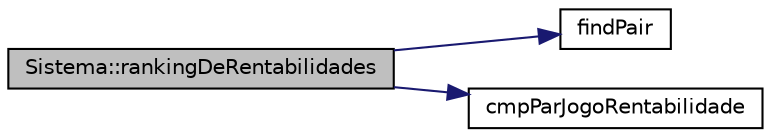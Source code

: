digraph "Sistema::rankingDeRentabilidades"
{
  edge [fontname="Helvetica",fontsize="10",labelfontname="Helvetica",labelfontsize="10"];
  node [fontname="Helvetica",fontsize="10",shape=record];
  rankdir="LR";
  Node81 [label="Sistema::rankingDeRentabilidades",height=0.2,width=0.4,color="black", fillcolor="grey75", style="filled", fontcolor="black"];
  Node81 -> Node82 [color="midnightblue",fontsize="10",style="solid",fontname="Helvetica"];
  Node82 [label="findPair",height=0.2,width=0.4,color="black", fillcolor="white", style="filled",URL="$_sistema_8cpp.html#a466ff65ea754156e5bfa50747f1015b4"];
  Node81 -> Node83 [color="midnightblue",fontsize="10",style="solid",fontname="Helvetica"];
  Node83 [label="cmpParJogoRentabilidade",height=0.2,width=0.4,color="black", fillcolor="white", style="filled",URL="$_sistema_8cpp.html#a3236be9bb24a1c78a5a87e45410380de"];
}
